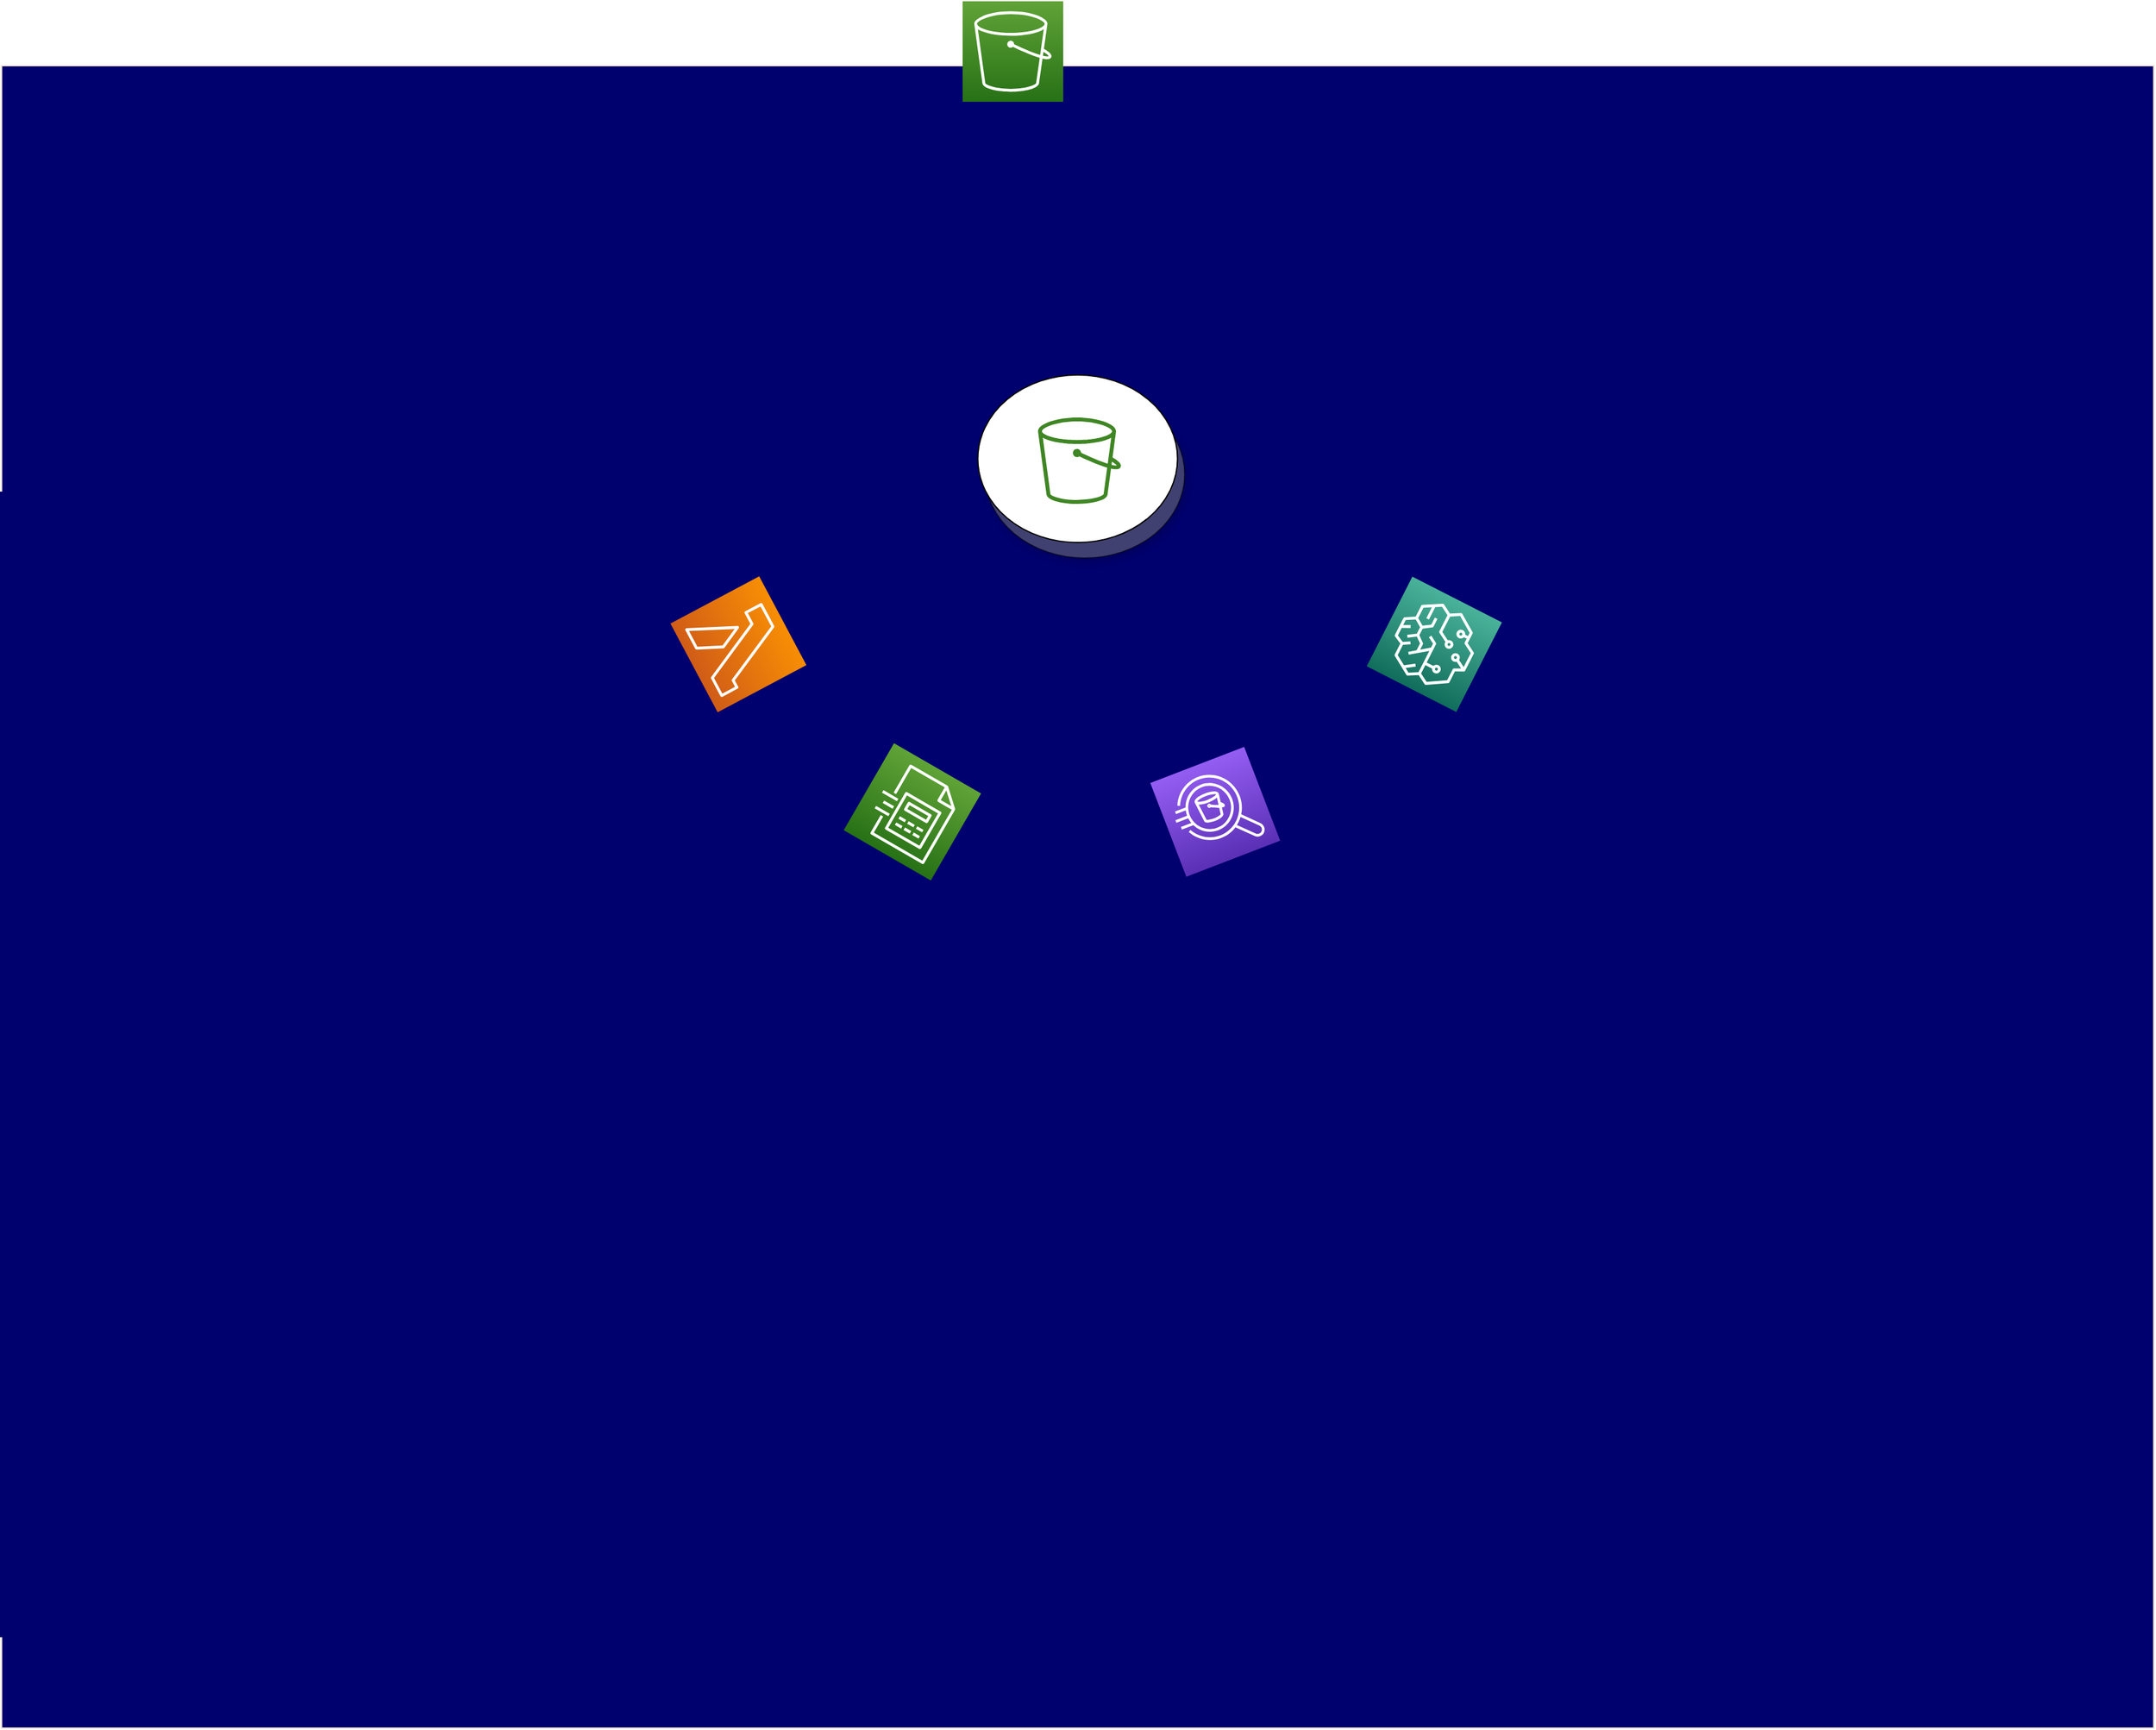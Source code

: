 <mxfile version="21.6.8" type="github">
  <diagram name="Page-1" id="YmoasMXL-9Hdg4S5FuUV">
    <mxGraphModel dx="1091" dy="1261" grid="1" gridSize="10" guides="1" tooltips="1" connect="1" arrows="1" fold="1" page="1" pageScale="1" pageWidth="850" pageHeight="1100" math="0" shadow="0">
      <root>
        <mxCell id="0" />
        <mxCell id="1" parent="0" />
        <mxCell id="RG0MVG72-h84Ra_LReUu-13" value="" style="whiteSpace=wrap;html=1;strokeColor=#EFE1D1;fillColor=#00006E;fillStyle=solid;rotation=0;" vertex="1" parent="1">
          <mxGeometry x="-472.75" y="-110" width="1670" height="1290" as="geometry" />
        </mxCell>
        <mxCell id="oTx8UKkmHnIP0fVulZxV-1" value="" style="sketch=0;points=[[0,0,0],[0.25,0,0],[0.5,0,0],[0.75,0,0],[1,0,0],[0,1,0],[0.25,1,0],[0.5,1,0],[0.75,1,0],[1,1,0],[0,0.25,0],[0,0.5,0],[0,0.75,0],[1,0.25,0],[1,0.5,0],[1,0.75,0]];outlineConnect=0;fontColor=#232F3E;gradientColor=#60A337;gradientDirection=north;fillColor=#277116;strokeColor=#ffffff;dashed=0;verticalLabelPosition=bottom;verticalAlign=top;align=center;html=1;fontSize=12;fontStyle=0;aspect=fixed;shape=mxgraph.aws4.resourceIcon;resIcon=mxgraph.aws4.s3;" parent="1" vertex="1">
          <mxGeometry x="273" y="-160" width="78" height="78" as="geometry" />
        </mxCell>
        <mxCell id="RG0MVG72-h84Ra_LReUu-14" value="" style="ellipse;whiteSpace=wrap;html=1;fillColor=#828282;opacity=50;shadow=1;" vertex="1" parent="1">
          <mxGeometry x="290.25" y="142" width="155" height="130" as="geometry" />
        </mxCell>
        <mxCell id="RG0MVG72-h84Ra_LReUu-16" value="" style="ellipse;whiteSpace=wrap;html=1;points=[[0,0,0,0,0],[0,0.5,0,0,0],[0,1,0,0,0],[0.5,0,0,0,0],[0.5,0.5,0,0,0],[0.5,1,0,0,0],[1,0,0,0,0],[1,0.5,0,0,0],[1,1,0,0,0]];" vertex="1" parent="1">
          <mxGeometry x="284.75" y="130" width="155" height="130" as="geometry" />
        </mxCell>
        <mxCell id="RG0MVG72-h84Ra_LReUu-15" value="" style="sketch=0;outlineConnect=0;fontColor=#232F3E;gradientColor=none;fillColor=#3F8624;strokeColor=none;dashed=0;verticalLabelPosition=bottom;verticalAlign=top;align=center;html=1;fontSize=12;fontStyle=0;aspect=fixed;pointerEvents=1;shape=mxgraph.aws4.bucket;points=[[0.5,0.5,0,0,0]];" vertex="1" parent="1">
          <mxGeometry x="331.48" y="163" width="64.42" height="67" as="geometry" />
        </mxCell>
        <mxCell id="oTx8UKkmHnIP0fVulZxV-3" value="" style="sketch=0;points=[[0,0,0,0,0],[0,0.25,0,0,0],[0,0.5,0,0,0],[0,0.75,0,0,0],[0,1,0,0,0],[0.25,0,0,0,0],[0.25,1,0,0,0],[0.5,0,0,0,0],[0.5,0.5,0,0,0],[0.5,1,0,0,0],[0.75,0,0,0,0],[0.75,1,0,0,0],[1,0,0,0,0],[1,0.25,0,0,0],[1,0.5,0,0,0],[1,0.75,0,0,0],[1,1,0,0,0]];outlineConnect=0;fontColor=#232F3E;gradientColor=#4AB29A;gradientDirection=north;fillColor=#116D5B;strokeColor=#ffffff;dashed=0;verticalLabelPosition=bottom;verticalAlign=top;align=center;html=1;fontSize=12;fontStyle=0;aspect=fixed;shape=mxgraph.aws4.resourceIcon;resIcon=mxgraph.aws4.sagemaker;rotation=27;" parent="1" vertex="1">
          <mxGeometry x="600" y="300" width="78" height="78" as="geometry" />
        </mxCell>
        <mxCell id="oTx8UKkmHnIP0fVulZxV-2" value="" style="sketch=0;points=[[0,0,0,0,0],[0,0.25,0,0,0],[0,0.5,0,0,0],[0,0.75,0,0,0],[0,1,0,0,0],[0.25,0,0,0,0],[0.25,1,0,0,0],[0.5,0,0,0,0],[0.5,0.55,0,0,0],[0.5,1,0,0,0],[0.75,0,0,0,0],[0.75,1,0,0,0],[1,0,0,0,0],[1,0.25,0,0,0],[1,0.5,0,0,0],[1,0.75,0,0,0],[1,1,0,0,0]];outlineConnect=0;fontColor=#232F3E;gradientColor=#F78E04;gradientDirection=north;fillColor=#D05C17;strokeColor=#ffffff;dashed=0;verticalLabelPosition=bottom;verticalAlign=top;align=center;html=1;fontSize=12;fontStyle=0;aspect=fixed;shape=mxgraph.aws4.resourceIcon;resIcon=mxgraph.aws4.lambda;rotation=62;" parent="1" vertex="1">
          <mxGeometry x="60" y="300" width="78" height="78" as="geometry" />
        </mxCell>
        <mxCell id="RG0MVG72-h84Ra_LReUu-1" value="" style="sketch=0;points=[[0,0,0,0,0],[0,0.25,0,0,0],[0,0.5,0,0,0],[0,0.75,0,0,0],[0,1,0,0,0],[0.25,0,0,0,0],[0.25,1,0,0,0],[0.5,0,0,0,0],[0.5,1,0,0,0],[0.55,0.5,0,0,0],[0.75,0,0,0,0],[0.75,1,0,0,0],[1,0,0,0,0],[1,0.25,0,0,0],[1,0.5,0,0,0],[1,0.75,0,0,0],[1,1,0,0,0]];outlineConnect=0;fontColor=#232F3E;gradientColor=#60A337;gradientDirection=north;fillColor=#277116;strokeColor=#ffffff;dashed=0;verticalLabelPosition=bottom;verticalAlign=top;align=center;html=1;fontSize=12;fontStyle=0;aspect=fixed;shape=mxgraph.aws4.resourceIcon;resIcon=mxgraph.aws4.custom_billing_manager;rotation=30;" vertex="1" parent="1">
          <mxGeometry x="195" y="430" width="78" height="78" as="geometry" />
        </mxCell>
        <mxCell id="RG0MVG72-h84Ra_LReUu-2" value="" style="sketch=0;points=[[0,0,0,0,0],[0,0.25,0,0,0],[0,0.5,0,0,0],[0,0.75,0,0,0],[0,1,0,0,0],[0.25,0,0,0,0],[0.25,1,0,0,0],[0.5,0,0,0,0],[0.5,0.5,0,0,0],[0.5,1,0,0,0],[0.75,0,0,0,0],[0.75,1,0,0,0],[1,0,0,0,0],[1,0.25,0,0,0],[1,0.5,0,0,0],[1,0.75,0,0,0],[1,1,0,0,0]];outlineConnect=0;fontColor=#232F3E;gradientColor=#945DF2;gradientDirection=north;fillColor=#5A30B5;strokeColor=#ffffff;dashed=0;verticalLabelPosition=bottom;verticalAlign=top;align=center;html=1;fontSize=12;fontStyle=0;aspect=fixed;shape=mxgraph.aws4.resourceIcon;resIcon=mxgraph.aws4.athena;rotation=339;" vertex="1" parent="1">
          <mxGeometry x="430" y="430" width="78" height="78" as="geometry" />
        </mxCell>
      </root>
    </mxGraphModel>
  </diagram>
</mxfile>
